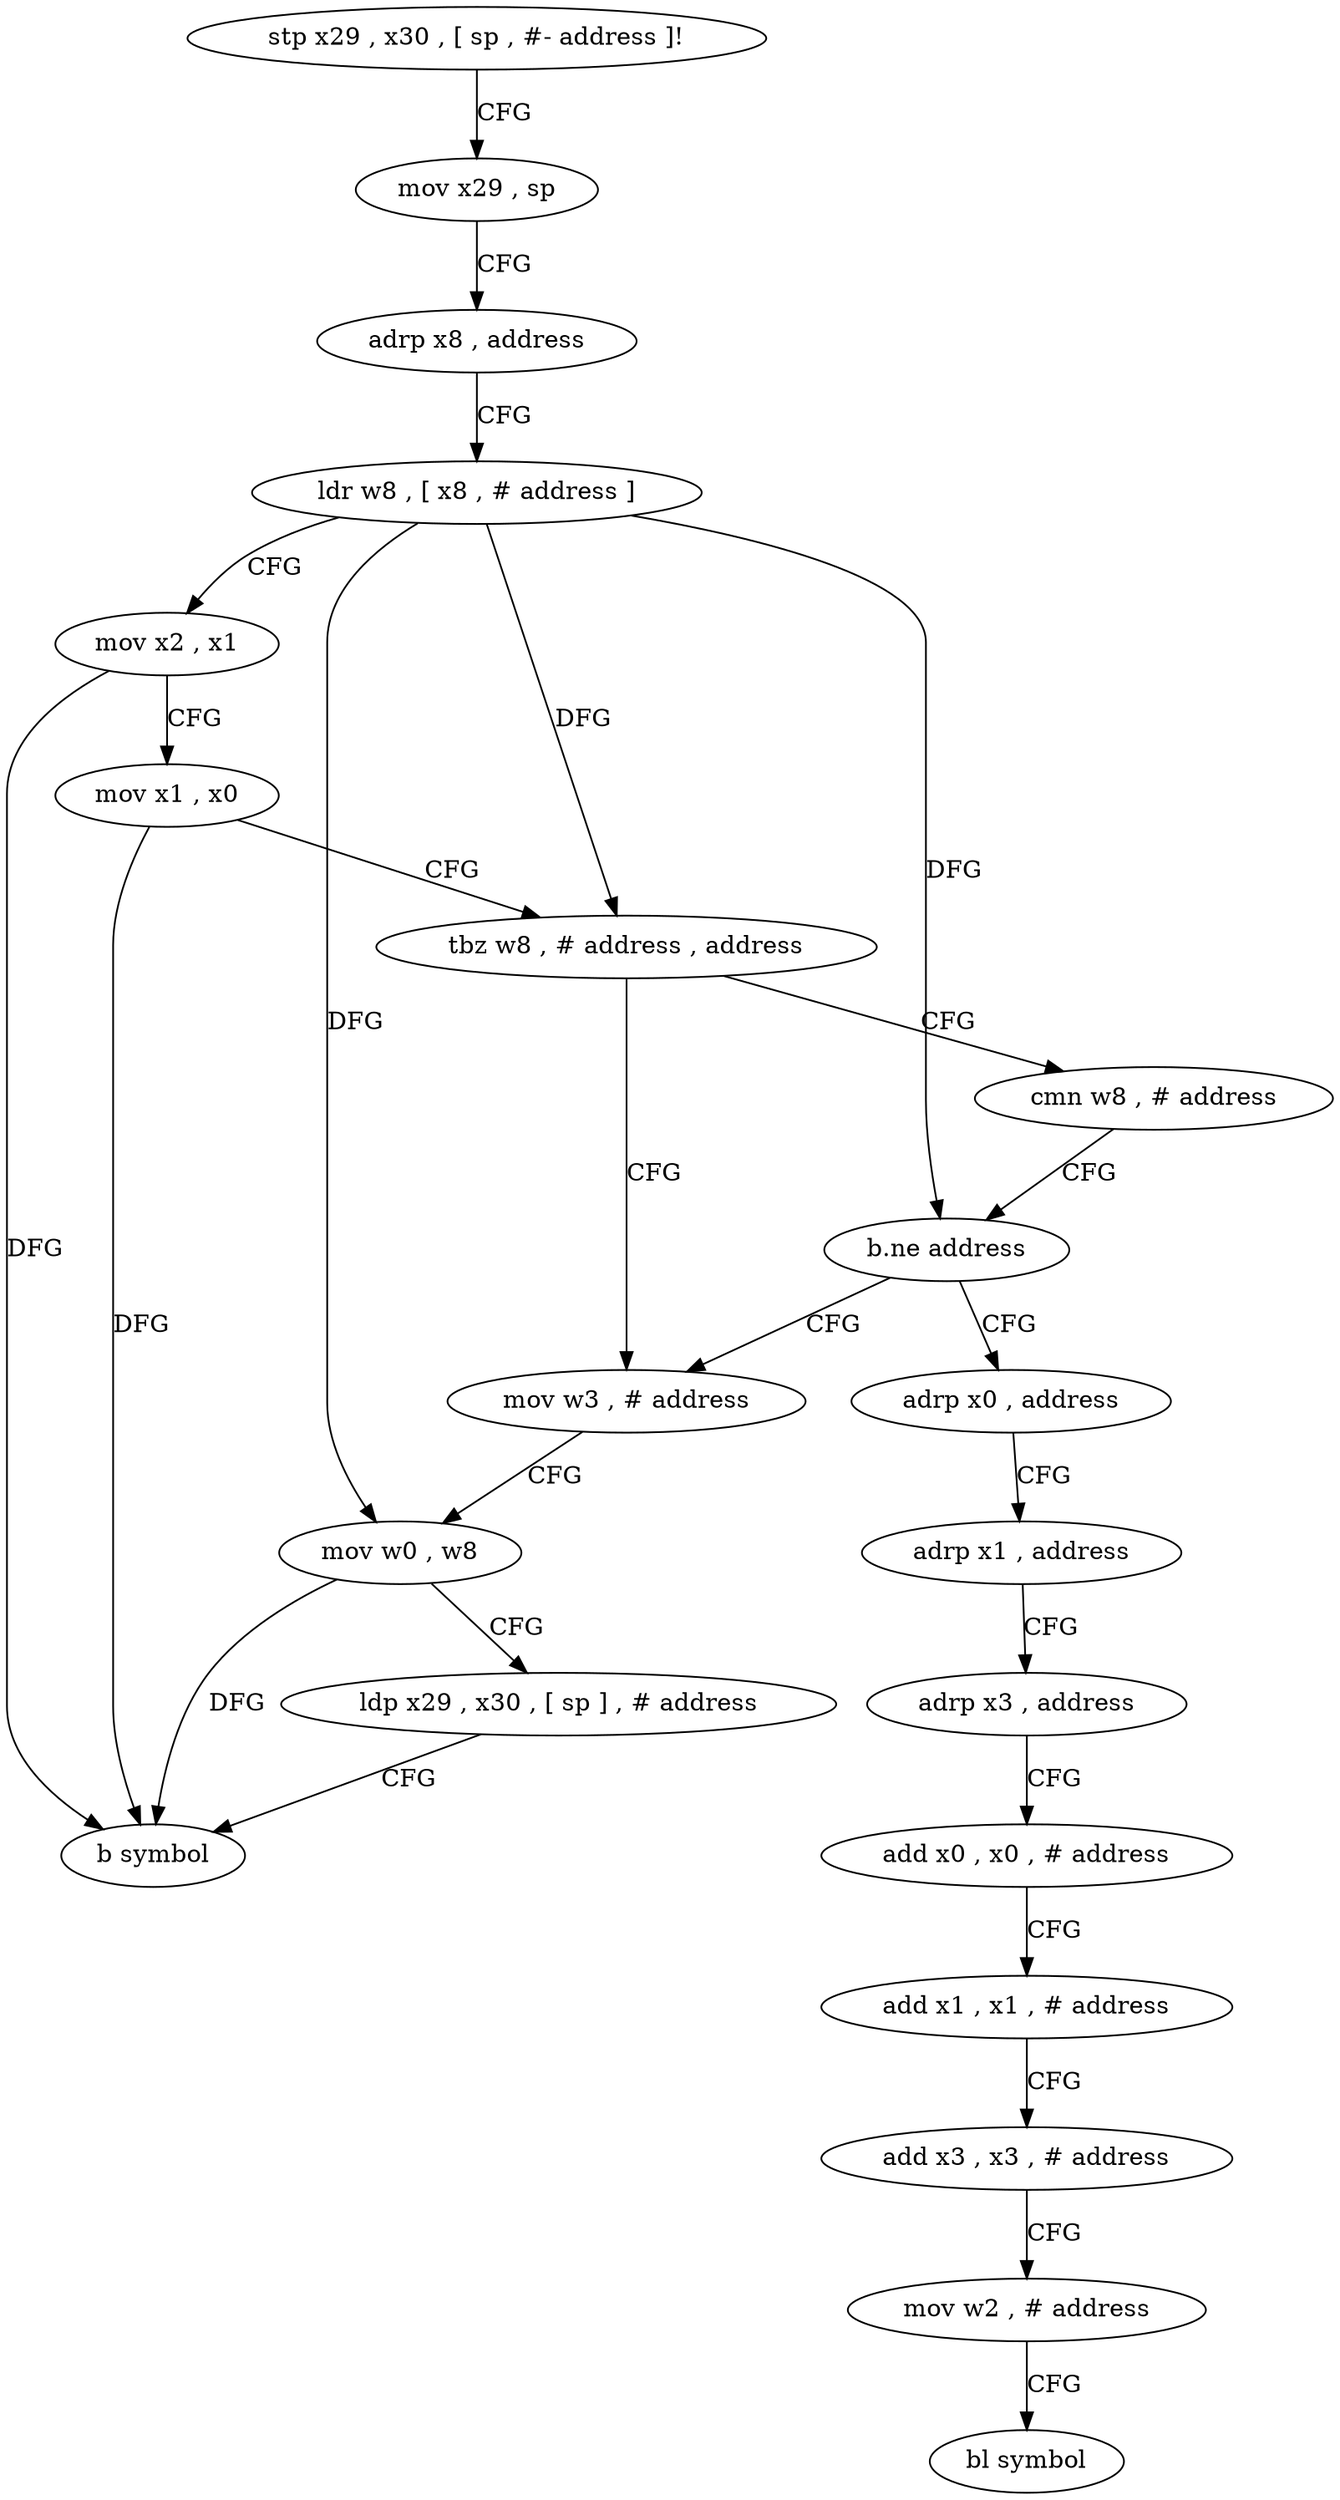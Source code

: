 digraph "func" {
"4231124" [label = "stp x29 , x30 , [ sp , #- address ]!" ]
"4231128" [label = "mov x29 , sp" ]
"4231132" [label = "adrp x8 , address" ]
"4231136" [label = "ldr w8 , [ x8 , # address ]" ]
"4231140" [label = "mov x2 , x1" ]
"4231144" [label = "mov x1 , x0" ]
"4231148" [label = "tbz w8 , # address , address" ]
"4231160" [label = "mov w3 , # address" ]
"4231152" [label = "cmn w8 , # address" ]
"4231164" [label = "mov w0 , w8" ]
"4231168" [label = "ldp x29 , x30 , [ sp ] , # address" ]
"4231172" [label = "b symbol" ]
"4231156" [label = "b.ne address" ]
"4231176" [label = "adrp x0 , address" ]
"4231180" [label = "adrp x1 , address" ]
"4231184" [label = "adrp x3 , address" ]
"4231188" [label = "add x0 , x0 , # address" ]
"4231192" [label = "add x1 , x1 , # address" ]
"4231196" [label = "add x3 , x3 , # address" ]
"4231200" [label = "mov w2 , # address" ]
"4231204" [label = "bl symbol" ]
"4231124" -> "4231128" [ label = "CFG" ]
"4231128" -> "4231132" [ label = "CFG" ]
"4231132" -> "4231136" [ label = "CFG" ]
"4231136" -> "4231140" [ label = "CFG" ]
"4231136" -> "4231148" [ label = "DFG" ]
"4231136" -> "4231164" [ label = "DFG" ]
"4231136" -> "4231156" [ label = "DFG" ]
"4231140" -> "4231144" [ label = "CFG" ]
"4231140" -> "4231172" [ label = "DFG" ]
"4231144" -> "4231148" [ label = "CFG" ]
"4231144" -> "4231172" [ label = "DFG" ]
"4231148" -> "4231160" [ label = "CFG" ]
"4231148" -> "4231152" [ label = "CFG" ]
"4231160" -> "4231164" [ label = "CFG" ]
"4231152" -> "4231156" [ label = "CFG" ]
"4231164" -> "4231168" [ label = "CFG" ]
"4231164" -> "4231172" [ label = "DFG" ]
"4231168" -> "4231172" [ label = "CFG" ]
"4231156" -> "4231176" [ label = "CFG" ]
"4231156" -> "4231160" [ label = "CFG" ]
"4231176" -> "4231180" [ label = "CFG" ]
"4231180" -> "4231184" [ label = "CFG" ]
"4231184" -> "4231188" [ label = "CFG" ]
"4231188" -> "4231192" [ label = "CFG" ]
"4231192" -> "4231196" [ label = "CFG" ]
"4231196" -> "4231200" [ label = "CFG" ]
"4231200" -> "4231204" [ label = "CFG" ]
}

